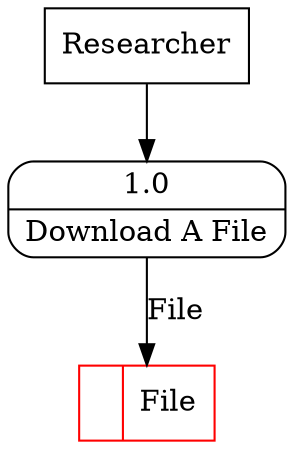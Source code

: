 digraph dfd2{ 
node[shape=record]
200 [label="<f0>  |<f1> File " color=red];
201 [label="Researcher" shape=box];
202 [label="{<f0> 1.0|<f1> Download A File }" shape=Mrecord];
201 -> 202
202 -> 200 [label="File"]
}
